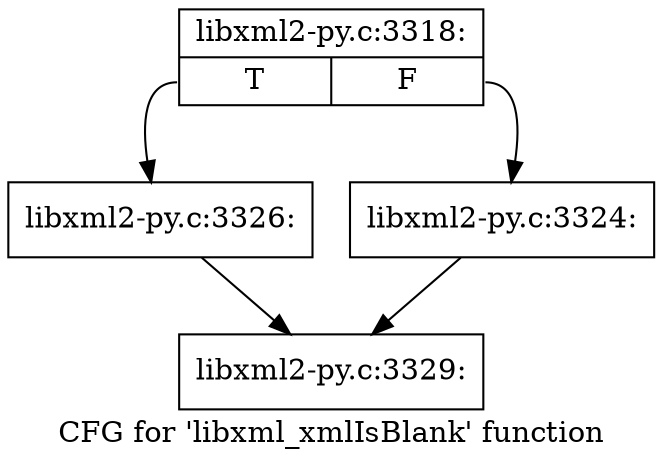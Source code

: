 digraph "CFG for 'libxml_xmlIsBlank' function" {
	label="CFG for 'libxml_xmlIsBlank' function";

	Node0x3f0e9c0 [shape=record,label="{libxml2-py.c:3318:|{<s0>T|<s1>F}}"];
	Node0x3f0e9c0:s0 -> Node0x3f11690;
	Node0x3f0e9c0:s1 -> Node0x3f11640;
	Node0x3f11640 [shape=record,label="{libxml2-py.c:3324:}"];
	Node0x3f11640 -> Node0x3f102a0;
	Node0x3f11690 [shape=record,label="{libxml2-py.c:3326:}"];
	Node0x3f11690 -> Node0x3f102a0;
	Node0x3f102a0 [shape=record,label="{libxml2-py.c:3329:}"];
}
